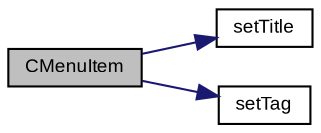 digraph "CMenuItem"
{
  bgcolor="transparent";
  edge [fontname="Arial",fontsize="9",labelfontname="Arial",labelfontsize="9"];
  node [fontname="Arial",fontsize="9",shape=record];
  rankdir="LR";
  Node1 [label="CMenuItem",height=0.2,width=0.4,color="black", fillcolor="grey75", style="filled" fontcolor="black"];
  Node1 -> Node2 [color="midnightblue",fontsize="9",style="solid",fontname="Arial"];
  Node2 [label="setTitle",height=0.2,width=0.4,color="black",URL="$class_v_s_t_g_u_i_1_1_c_menu_item.html#afb2daf6d961426423c66598fd8c7f55b",tooltip="set title of menu item "];
  Node1 -> Node3 [color="midnightblue",fontsize="9",style="solid",fontname="Arial"];
  Node3 [label="setTag",height=0.2,width=0.4,color="black",URL="$class_v_s_t_g_u_i_1_1_c_menu_item.html#a8adf6931b3da23bab76dac845c10b5ee",tooltip="set menu item tag "];
}
